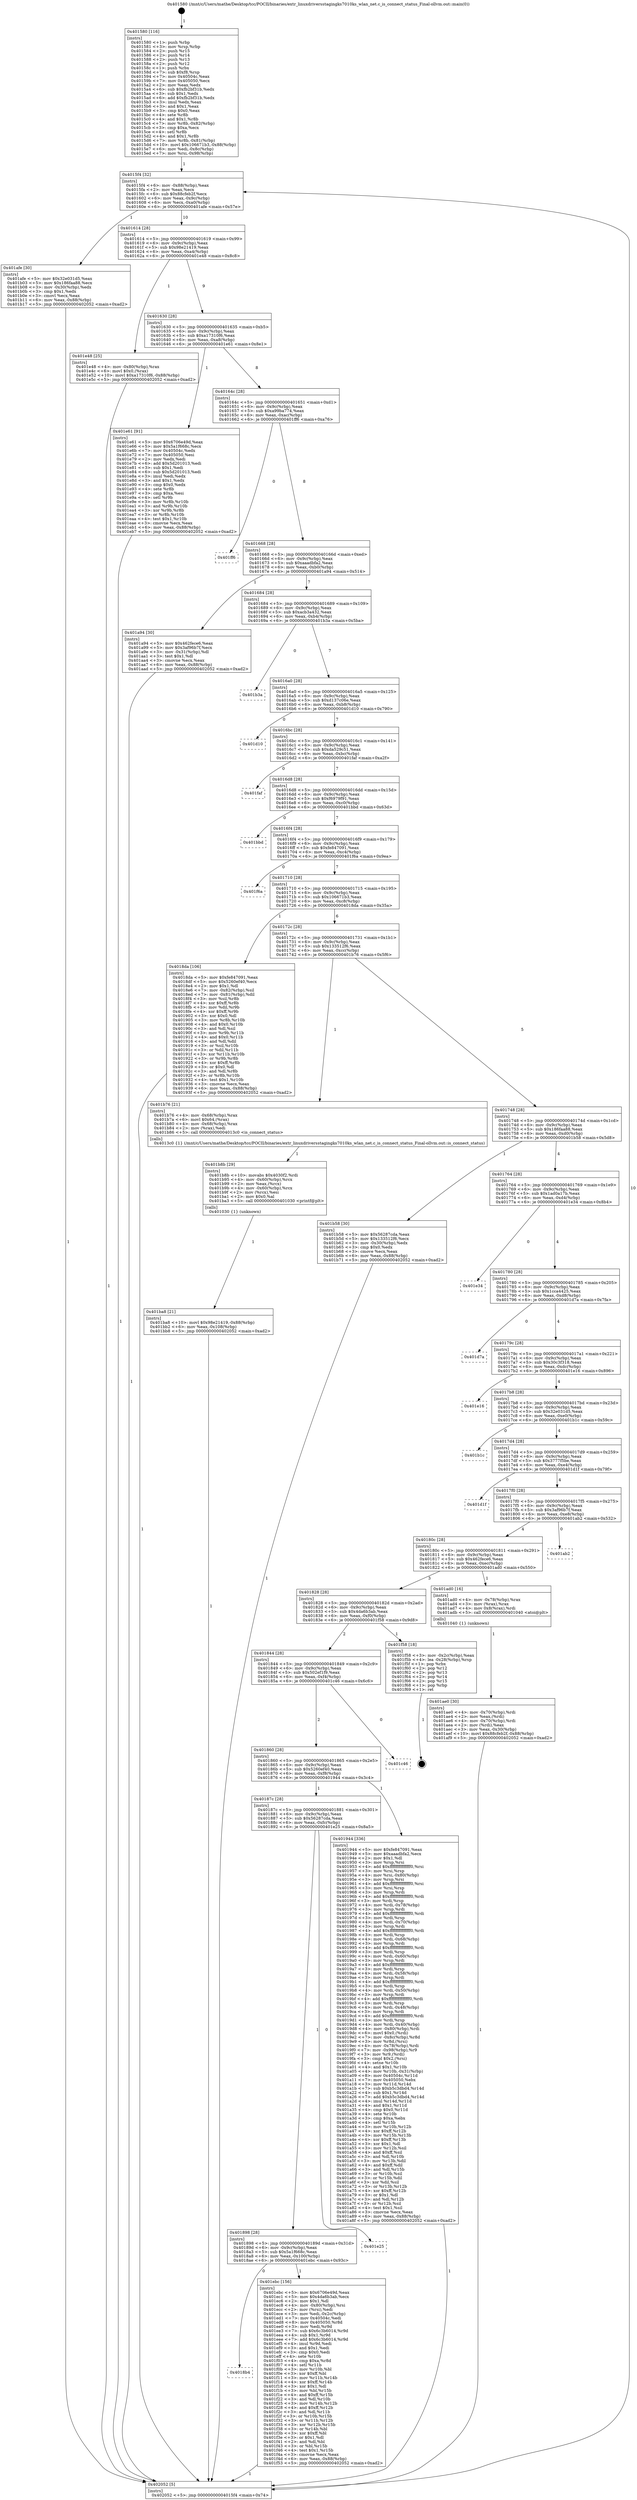digraph "0x401580" {
  label = "0x401580 (/mnt/c/Users/mathe/Desktop/tcc/POCII/binaries/extr_linuxdriversstagingks7010ks_wlan_net.c_is_connect_status_Final-ollvm.out::main(0))"
  labelloc = "t"
  node[shape=record]

  Entry [label="",width=0.3,height=0.3,shape=circle,fillcolor=black,style=filled]
  "0x4015f4" [label="{
     0x4015f4 [32]\l
     | [instrs]\l
     &nbsp;&nbsp;0x4015f4 \<+6\>: mov -0x88(%rbp),%eax\l
     &nbsp;&nbsp;0x4015fa \<+2\>: mov %eax,%ecx\l
     &nbsp;&nbsp;0x4015fc \<+6\>: sub $0x88cfeb2f,%ecx\l
     &nbsp;&nbsp;0x401602 \<+6\>: mov %eax,-0x9c(%rbp)\l
     &nbsp;&nbsp;0x401608 \<+6\>: mov %ecx,-0xa0(%rbp)\l
     &nbsp;&nbsp;0x40160e \<+6\>: je 0000000000401afe \<main+0x57e\>\l
  }"]
  "0x401afe" [label="{
     0x401afe [30]\l
     | [instrs]\l
     &nbsp;&nbsp;0x401afe \<+5\>: mov $0x32e031d5,%eax\l
     &nbsp;&nbsp;0x401b03 \<+5\>: mov $0x186faa88,%ecx\l
     &nbsp;&nbsp;0x401b08 \<+3\>: mov -0x30(%rbp),%edx\l
     &nbsp;&nbsp;0x401b0b \<+3\>: cmp $0x1,%edx\l
     &nbsp;&nbsp;0x401b0e \<+3\>: cmovl %ecx,%eax\l
     &nbsp;&nbsp;0x401b11 \<+6\>: mov %eax,-0x88(%rbp)\l
     &nbsp;&nbsp;0x401b17 \<+5\>: jmp 0000000000402052 \<main+0xad2\>\l
  }"]
  "0x401614" [label="{
     0x401614 [28]\l
     | [instrs]\l
     &nbsp;&nbsp;0x401614 \<+5\>: jmp 0000000000401619 \<main+0x99\>\l
     &nbsp;&nbsp;0x401619 \<+6\>: mov -0x9c(%rbp),%eax\l
     &nbsp;&nbsp;0x40161f \<+5\>: sub $0x98e21419,%eax\l
     &nbsp;&nbsp;0x401624 \<+6\>: mov %eax,-0xa4(%rbp)\l
     &nbsp;&nbsp;0x40162a \<+6\>: je 0000000000401e48 \<main+0x8c8\>\l
  }"]
  Exit [label="",width=0.3,height=0.3,shape=circle,fillcolor=black,style=filled,peripheries=2]
  "0x401e48" [label="{
     0x401e48 [25]\l
     | [instrs]\l
     &nbsp;&nbsp;0x401e48 \<+4\>: mov -0x80(%rbp),%rax\l
     &nbsp;&nbsp;0x401e4c \<+6\>: movl $0x0,(%rax)\l
     &nbsp;&nbsp;0x401e52 \<+10\>: movl $0xa17310f6,-0x88(%rbp)\l
     &nbsp;&nbsp;0x401e5c \<+5\>: jmp 0000000000402052 \<main+0xad2\>\l
  }"]
  "0x401630" [label="{
     0x401630 [28]\l
     | [instrs]\l
     &nbsp;&nbsp;0x401630 \<+5\>: jmp 0000000000401635 \<main+0xb5\>\l
     &nbsp;&nbsp;0x401635 \<+6\>: mov -0x9c(%rbp),%eax\l
     &nbsp;&nbsp;0x40163b \<+5\>: sub $0xa17310f6,%eax\l
     &nbsp;&nbsp;0x401640 \<+6\>: mov %eax,-0xa8(%rbp)\l
     &nbsp;&nbsp;0x401646 \<+6\>: je 0000000000401e61 \<main+0x8e1\>\l
  }"]
  "0x4018b4" [label="{
     0x4018b4\l
  }", style=dashed]
  "0x401e61" [label="{
     0x401e61 [91]\l
     | [instrs]\l
     &nbsp;&nbsp;0x401e61 \<+5\>: mov $0x6706e49d,%eax\l
     &nbsp;&nbsp;0x401e66 \<+5\>: mov $0x5a1f668c,%ecx\l
     &nbsp;&nbsp;0x401e6b \<+7\>: mov 0x40504c,%edx\l
     &nbsp;&nbsp;0x401e72 \<+7\>: mov 0x405050,%esi\l
     &nbsp;&nbsp;0x401e79 \<+2\>: mov %edx,%edi\l
     &nbsp;&nbsp;0x401e7b \<+6\>: add $0x5d201013,%edi\l
     &nbsp;&nbsp;0x401e81 \<+3\>: sub $0x1,%edi\l
     &nbsp;&nbsp;0x401e84 \<+6\>: sub $0x5d201013,%edi\l
     &nbsp;&nbsp;0x401e8a \<+3\>: imul %edi,%edx\l
     &nbsp;&nbsp;0x401e8d \<+3\>: and $0x1,%edx\l
     &nbsp;&nbsp;0x401e90 \<+3\>: cmp $0x0,%edx\l
     &nbsp;&nbsp;0x401e93 \<+4\>: sete %r8b\l
     &nbsp;&nbsp;0x401e97 \<+3\>: cmp $0xa,%esi\l
     &nbsp;&nbsp;0x401e9a \<+4\>: setl %r9b\l
     &nbsp;&nbsp;0x401e9e \<+3\>: mov %r8b,%r10b\l
     &nbsp;&nbsp;0x401ea1 \<+3\>: and %r9b,%r10b\l
     &nbsp;&nbsp;0x401ea4 \<+3\>: xor %r9b,%r8b\l
     &nbsp;&nbsp;0x401ea7 \<+3\>: or %r8b,%r10b\l
     &nbsp;&nbsp;0x401eaa \<+4\>: test $0x1,%r10b\l
     &nbsp;&nbsp;0x401eae \<+3\>: cmovne %ecx,%eax\l
     &nbsp;&nbsp;0x401eb1 \<+6\>: mov %eax,-0x88(%rbp)\l
     &nbsp;&nbsp;0x401eb7 \<+5\>: jmp 0000000000402052 \<main+0xad2\>\l
  }"]
  "0x40164c" [label="{
     0x40164c [28]\l
     | [instrs]\l
     &nbsp;&nbsp;0x40164c \<+5\>: jmp 0000000000401651 \<main+0xd1\>\l
     &nbsp;&nbsp;0x401651 \<+6\>: mov -0x9c(%rbp),%eax\l
     &nbsp;&nbsp;0x401657 \<+5\>: sub $0xa99ba774,%eax\l
     &nbsp;&nbsp;0x40165c \<+6\>: mov %eax,-0xac(%rbp)\l
     &nbsp;&nbsp;0x401662 \<+6\>: je 0000000000401ff6 \<main+0xa76\>\l
  }"]
  "0x401ebc" [label="{
     0x401ebc [156]\l
     | [instrs]\l
     &nbsp;&nbsp;0x401ebc \<+5\>: mov $0x6706e49d,%eax\l
     &nbsp;&nbsp;0x401ec1 \<+5\>: mov $0x4da6b3ab,%ecx\l
     &nbsp;&nbsp;0x401ec6 \<+2\>: mov $0x1,%dl\l
     &nbsp;&nbsp;0x401ec8 \<+4\>: mov -0x80(%rbp),%rsi\l
     &nbsp;&nbsp;0x401ecc \<+2\>: mov (%rsi),%edi\l
     &nbsp;&nbsp;0x401ece \<+3\>: mov %edi,-0x2c(%rbp)\l
     &nbsp;&nbsp;0x401ed1 \<+7\>: mov 0x40504c,%edi\l
     &nbsp;&nbsp;0x401ed8 \<+8\>: mov 0x405050,%r8d\l
     &nbsp;&nbsp;0x401ee0 \<+3\>: mov %edi,%r9d\l
     &nbsp;&nbsp;0x401ee3 \<+7\>: sub $0x6c3b6014,%r9d\l
     &nbsp;&nbsp;0x401eea \<+4\>: sub $0x1,%r9d\l
     &nbsp;&nbsp;0x401eee \<+7\>: add $0x6c3b6014,%r9d\l
     &nbsp;&nbsp;0x401ef5 \<+4\>: imul %r9d,%edi\l
     &nbsp;&nbsp;0x401ef9 \<+3\>: and $0x1,%edi\l
     &nbsp;&nbsp;0x401efc \<+3\>: cmp $0x0,%edi\l
     &nbsp;&nbsp;0x401eff \<+4\>: sete %r10b\l
     &nbsp;&nbsp;0x401f03 \<+4\>: cmp $0xa,%r8d\l
     &nbsp;&nbsp;0x401f07 \<+4\>: setl %r11b\l
     &nbsp;&nbsp;0x401f0b \<+3\>: mov %r10b,%bl\l
     &nbsp;&nbsp;0x401f0e \<+3\>: xor $0xff,%bl\l
     &nbsp;&nbsp;0x401f11 \<+3\>: mov %r11b,%r14b\l
     &nbsp;&nbsp;0x401f14 \<+4\>: xor $0xff,%r14b\l
     &nbsp;&nbsp;0x401f18 \<+3\>: xor $0x1,%dl\l
     &nbsp;&nbsp;0x401f1b \<+3\>: mov %bl,%r15b\l
     &nbsp;&nbsp;0x401f1e \<+4\>: and $0xff,%r15b\l
     &nbsp;&nbsp;0x401f22 \<+3\>: and %dl,%r10b\l
     &nbsp;&nbsp;0x401f25 \<+3\>: mov %r14b,%r12b\l
     &nbsp;&nbsp;0x401f28 \<+4\>: and $0xff,%r12b\l
     &nbsp;&nbsp;0x401f2c \<+3\>: and %dl,%r11b\l
     &nbsp;&nbsp;0x401f2f \<+3\>: or %r10b,%r15b\l
     &nbsp;&nbsp;0x401f32 \<+3\>: or %r11b,%r12b\l
     &nbsp;&nbsp;0x401f35 \<+3\>: xor %r12b,%r15b\l
     &nbsp;&nbsp;0x401f38 \<+3\>: or %r14b,%bl\l
     &nbsp;&nbsp;0x401f3b \<+3\>: xor $0xff,%bl\l
     &nbsp;&nbsp;0x401f3e \<+3\>: or $0x1,%dl\l
     &nbsp;&nbsp;0x401f41 \<+2\>: and %dl,%bl\l
     &nbsp;&nbsp;0x401f43 \<+3\>: or %bl,%r15b\l
     &nbsp;&nbsp;0x401f46 \<+4\>: test $0x1,%r15b\l
     &nbsp;&nbsp;0x401f4a \<+3\>: cmovne %ecx,%eax\l
     &nbsp;&nbsp;0x401f4d \<+6\>: mov %eax,-0x88(%rbp)\l
     &nbsp;&nbsp;0x401f53 \<+5\>: jmp 0000000000402052 \<main+0xad2\>\l
  }"]
  "0x401ff6" [label="{
     0x401ff6\l
  }", style=dashed]
  "0x401668" [label="{
     0x401668 [28]\l
     | [instrs]\l
     &nbsp;&nbsp;0x401668 \<+5\>: jmp 000000000040166d \<main+0xed\>\l
     &nbsp;&nbsp;0x40166d \<+6\>: mov -0x9c(%rbp),%eax\l
     &nbsp;&nbsp;0x401673 \<+5\>: sub $0xaaadbfa2,%eax\l
     &nbsp;&nbsp;0x401678 \<+6\>: mov %eax,-0xb0(%rbp)\l
     &nbsp;&nbsp;0x40167e \<+6\>: je 0000000000401a94 \<main+0x514\>\l
  }"]
  "0x401898" [label="{
     0x401898 [28]\l
     | [instrs]\l
     &nbsp;&nbsp;0x401898 \<+5\>: jmp 000000000040189d \<main+0x31d\>\l
     &nbsp;&nbsp;0x40189d \<+6\>: mov -0x9c(%rbp),%eax\l
     &nbsp;&nbsp;0x4018a3 \<+5\>: sub $0x5a1f668c,%eax\l
     &nbsp;&nbsp;0x4018a8 \<+6\>: mov %eax,-0x100(%rbp)\l
     &nbsp;&nbsp;0x4018ae \<+6\>: je 0000000000401ebc \<main+0x93c\>\l
  }"]
  "0x401a94" [label="{
     0x401a94 [30]\l
     | [instrs]\l
     &nbsp;&nbsp;0x401a94 \<+5\>: mov $0x462fece6,%eax\l
     &nbsp;&nbsp;0x401a99 \<+5\>: mov $0x3af96b7f,%ecx\l
     &nbsp;&nbsp;0x401a9e \<+3\>: mov -0x31(%rbp),%dl\l
     &nbsp;&nbsp;0x401aa1 \<+3\>: test $0x1,%dl\l
     &nbsp;&nbsp;0x401aa4 \<+3\>: cmovne %ecx,%eax\l
     &nbsp;&nbsp;0x401aa7 \<+6\>: mov %eax,-0x88(%rbp)\l
     &nbsp;&nbsp;0x401aad \<+5\>: jmp 0000000000402052 \<main+0xad2\>\l
  }"]
  "0x401684" [label="{
     0x401684 [28]\l
     | [instrs]\l
     &nbsp;&nbsp;0x401684 \<+5\>: jmp 0000000000401689 \<main+0x109\>\l
     &nbsp;&nbsp;0x401689 \<+6\>: mov -0x9c(%rbp),%eax\l
     &nbsp;&nbsp;0x40168f \<+5\>: sub $0xacb3a432,%eax\l
     &nbsp;&nbsp;0x401694 \<+6\>: mov %eax,-0xb4(%rbp)\l
     &nbsp;&nbsp;0x40169a \<+6\>: je 0000000000401b3a \<main+0x5ba\>\l
  }"]
  "0x401e25" [label="{
     0x401e25\l
  }", style=dashed]
  "0x401b3a" [label="{
     0x401b3a\l
  }", style=dashed]
  "0x4016a0" [label="{
     0x4016a0 [28]\l
     | [instrs]\l
     &nbsp;&nbsp;0x4016a0 \<+5\>: jmp 00000000004016a5 \<main+0x125\>\l
     &nbsp;&nbsp;0x4016a5 \<+6\>: mov -0x9c(%rbp),%eax\l
     &nbsp;&nbsp;0x4016ab \<+5\>: sub $0xd137c06e,%eax\l
     &nbsp;&nbsp;0x4016b0 \<+6\>: mov %eax,-0xb8(%rbp)\l
     &nbsp;&nbsp;0x4016b6 \<+6\>: je 0000000000401d10 \<main+0x790\>\l
  }"]
  "0x401ba8" [label="{
     0x401ba8 [21]\l
     | [instrs]\l
     &nbsp;&nbsp;0x401ba8 \<+10\>: movl $0x98e21419,-0x88(%rbp)\l
     &nbsp;&nbsp;0x401bb2 \<+6\>: mov %eax,-0x108(%rbp)\l
     &nbsp;&nbsp;0x401bb8 \<+5\>: jmp 0000000000402052 \<main+0xad2\>\l
  }"]
  "0x401d10" [label="{
     0x401d10\l
  }", style=dashed]
  "0x4016bc" [label="{
     0x4016bc [28]\l
     | [instrs]\l
     &nbsp;&nbsp;0x4016bc \<+5\>: jmp 00000000004016c1 \<main+0x141\>\l
     &nbsp;&nbsp;0x4016c1 \<+6\>: mov -0x9c(%rbp),%eax\l
     &nbsp;&nbsp;0x4016c7 \<+5\>: sub $0xda529c51,%eax\l
     &nbsp;&nbsp;0x4016cc \<+6\>: mov %eax,-0xbc(%rbp)\l
     &nbsp;&nbsp;0x4016d2 \<+6\>: je 0000000000401faf \<main+0xa2f\>\l
  }"]
  "0x401b8b" [label="{
     0x401b8b [29]\l
     | [instrs]\l
     &nbsp;&nbsp;0x401b8b \<+10\>: movabs $0x4030f2,%rdi\l
     &nbsp;&nbsp;0x401b95 \<+4\>: mov -0x60(%rbp),%rcx\l
     &nbsp;&nbsp;0x401b99 \<+2\>: mov %eax,(%rcx)\l
     &nbsp;&nbsp;0x401b9b \<+4\>: mov -0x60(%rbp),%rcx\l
     &nbsp;&nbsp;0x401b9f \<+2\>: mov (%rcx),%esi\l
     &nbsp;&nbsp;0x401ba1 \<+2\>: mov $0x0,%al\l
     &nbsp;&nbsp;0x401ba3 \<+5\>: call 0000000000401030 \<printf@plt\>\l
     | [calls]\l
     &nbsp;&nbsp;0x401030 \{1\} (unknown)\l
  }"]
  "0x401faf" [label="{
     0x401faf\l
  }", style=dashed]
  "0x4016d8" [label="{
     0x4016d8 [28]\l
     | [instrs]\l
     &nbsp;&nbsp;0x4016d8 \<+5\>: jmp 00000000004016dd \<main+0x15d\>\l
     &nbsp;&nbsp;0x4016dd \<+6\>: mov -0x9c(%rbp),%eax\l
     &nbsp;&nbsp;0x4016e3 \<+5\>: sub $0xf6979f91,%eax\l
     &nbsp;&nbsp;0x4016e8 \<+6\>: mov %eax,-0xc0(%rbp)\l
     &nbsp;&nbsp;0x4016ee \<+6\>: je 0000000000401bbd \<main+0x63d\>\l
  }"]
  "0x401ae0" [label="{
     0x401ae0 [30]\l
     | [instrs]\l
     &nbsp;&nbsp;0x401ae0 \<+4\>: mov -0x70(%rbp),%rdi\l
     &nbsp;&nbsp;0x401ae4 \<+2\>: mov %eax,(%rdi)\l
     &nbsp;&nbsp;0x401ae6 \<+4\>: mov -0x70(%rbp),%rdi\l
     &nbsp;&nbsp;0x401aea \<+2\>: mov (%rdi),%eax\l
     &nbsp;&nbsp;0x401aec \<+3\>: mov %eax,-0x30(%rbp)\l
     &nbsp;&nbsp;0x401aef \<+10\>: movl $0x88cfeb2f,-0x88(%rbp)\l
     &nbsp;&nbsp;0x401af9 \<+5\>: jmp 0000000000402052 \<main+0xad2\>\l
  }"]
  "0x401bbd" [label="{
     0x401bbd\l
  }", style=dashed]
  "0x4016f4" [label="{
     0x4016f4 [28]\l
     | [instrs]\l
     &nbsp;&nbsp;0x4016f4 \<+5\>: jmp 00000000004016f9 \<main+0x179\>\l
     &nbsp;&nbsp;0x4016f9 \<+6\>: mov -0x9c(%rbp),%eax\l
     &nbsp;&nbsp;0x4016ff \<+5\>: sub $0xfe847091,%eax\l
     &nbsp;&nbsp;0x401704 \<+6\>: mov %eax,-0xc4(%rbp)\l
     &nbsp;&nbsp;0x40170a \<+6\>: je 0000000000401f6a \<main+0x9ea\>\l
  }"]
  "0x40187c" [label="{
     0x40187c [28]\l
     | [instrs]\l
     &nbsp;&nbsp;0x40187c \<+5\>: jmp 0000000000401881 \<main+0x301\>\l
     &nbsp;&nbsp;0x401881 \<+6\>: mov -0x9c(%rbp),%eax\l
     &nbsp;&nbsp;0x401887 \<+5\>: sub $0x56287cda,%eax\l
     &nbsp;&nbsp;0x40188c \<+6\>: mov %eax,-0xfc(%rbp)\l
     &nbsp;&nbsp;0x401892 \<+6\>: je 0000000000401e25 \<main+0x8a5\>\l
  }"]
  "0x401f6a" [label="{
     0x401f6a\l
  }", style=dashed]
  "0x401710" [label="{
     0x401710 [28]\l
     | [instrs]\l
     &nbsp;&nbsp;0x401710 \<+5\>: jmp 0000000000401715 \<main+0x195\>\l
     &nbsp;&nbsp;0x401715 \<+6\>: mov -0x9c(%rbp),%eax\l
     &nbsp;&nbsp;0x40171b \<+5\>: sub $0x106671b3,%eax\l
     &nbsp;&nbsp;0x401720 \<+6\>: mov %eax,-0xc8(%rbp)\l
     &nbsp;&nbsp;0x401726 \<+6\>: je 00000000004018da \<main+0x35a\>\l
  }"]
  "0x401944" [label="{
     0x401944 [336]\l
     | [instrs]\l
     &nbsp;&nbsp;0x401944 \<+5\>: mov $0xfe847091,%eax\l
     &nbsp;&nbsp;0x401949 \<+5\>: mov $0xaaadbfa2,%ecx\l
     &nbsp;&nbsp;0x40194e \<+2\>: mov $0x1,%dl\l
     &nbsp;&nbsp;0x401950 \<+3\>: mov %rsp,%rsi\l
     &nbsp;&nbsp;0x401953 \<+4\>: add $0xfffffffffffffff0,%rsi\l
     &nbsp;&nbsp;0x401957 \<+3\>: mov %rsi,%rsp\l
     &nbsp;&nbsp;0x40195a \<+4\>: mov %rsi,-0x80(%rbp)\l
     &nbsp;&nbsp;0x40195e \<+3\>: mov %rsp,%rsi\l
     &nbsp;&nbsp;0x401961 \<+4\>: add $0xfffffffffffffff0,%rsi\l
     &nbsp;&nbsp;0x401965 \<+3\>: mov %rsi,%rsp\l
     &nbsp;&nbsp;0x401968 \<+3\>: mov %rsp,%rdi\l
     &nbsp;&nbsp;0x40196b \<+4\>: add $0xfffffffffffffff0,%rdi\l
     &nbsp;&nbsp;0x40196f \<+3\>: mov %rdi,%rsp\l
     &nbsp;&nbsp;0x401972 \<+4\>: mov %rdi,-0x78(%rbp)\l
     &nbsp;&nbsp;0x401976 \<+3\>: mov %rsp,%rdi\l
     &nbsp;&nbsp;0x401979 \<+4\>: add $0xfffffffffffffff0,%rdi\l
     &nbsp;&nbsp;0x40197d \<+3\>: mov %rdi,%rsp\l
     &nbsp;&nbsp;0x401980 \<+4\>: mov %rdi,-0x70(%rbp)\l
     &nbsp;&nbsp;0x401984 \<+3\>: mov %rsp,%rdi\l
     &nbsp;&nbsp;0x401987 \<+4\>: add $0xfffffffffffffff0,%rdi\l
     &nbsp;&nbsp;0x40198b \<+3\>: mov %rdi,%rsp\l
     &nbsp;&nbsp;0x40198e \<+4\>: mov %rdi,-0x68(%rbp)\l
     &nbsp;&nbsp;0x401992 \<+3\>: mov %rsp,%rdi\l
     &nbsp;&nbsp;0x401995 \<+4\>: add $0xfffffffffffffff0,%rdi\l
     &nbsp;&nbsp;0x401999 \<+3\>: mov %rdi,%rsp\l
     &nbsp;&nbsp;0x40199c \<+4\>: mov %rdi,-0x60(%rbp)\l
     &nbsp;&nbsp;0x4019a0 \<+3\>: mov %rsp,%rdi\l
     &nbsp;&nbsp;0x4019a3 \<+4\>: add $0xfffffffffffffff0,%rdi\l
     &nbsp;&nbsp;0x4019a7 \<+3\>: mov %rdi,%rsp\l
     &nbsp;&nbsp;0x4019aa \<+4\>: mov %rdi,-0x58(%rbp)\l
     &nbsp;&nbsp;0x4019ae \<+3\>: mov %rsp,%rdi\l
     &nbsp;&nbsp;0x4019b1 \<+4\>: add $0xfffffffffffffff0,%rdi\l
     &nbsp;&nbsp;0x4019b5 \<+3\>: mov %rdi,%rsp\l
     &nbsp;&nbsp;0x4019b8 \<+4\>: mov %rdi,-0x50(%rbp)\l
     &nbsp;&nbsp;0x4019bc \<+3\>: mov %rsp,%rdi\l
     &nbsp;&nbsp;0x4019bf \<+4\>: add $0xfffffffffffffff0,%rdi\l
     &nbsp;&nbsp;0x4019c3 \<+3\>: mov %rdi,%rsp\l
     &nbsp;&nbsp;0x4019c6 \<+4\>: mov %rdi,-0x48(%rbp)\l
     &nbsp;&nbsp;0x4019ca \<+3\>: mov %rsp,%rdi\l
     &nbsp;&nbsp;0x4019cd \<+4\>: add $0xfffffffffffffff0,%rdi\l
     &nbsp;&nbsp;0x4019d1 \<+3\>: mov %rdi,%rsp\l
     &nbsp;&nbsp;0x4019d4 \<+4\>: mov %rdi,-0x40(%rbp)\l
     &nbsp;&nbsp;0x4019d8 \<+4\>: mov -0x80(%rbp),%rdi\l
     &nbsp;&nbsp;0x4019dc \<+6\>: movl $0x0,(%rdi)\l
     &nbsp;&nbsp;0x4019e2 \<+7\>: mov -0x8c(%rbp),%r8d\l
     &nbsp;&nbsp;0x4019e9 \<+3\>: mov %r8d,(%rsi)\l
     &nbsp;&nbsp;0x4019ec \<+4\>: mov -0x78(%rbp),%rdi\l
     &nbsp;&nbsp;0x4019f0 \<+7\>: mov -0x98(%rbp),%r9\l
     &nbsp;&nbsp;0x4019f7 \<+3\>: mov %r9,(%rdi)\l
     &nbsp;&nbsp;0x4019fa \<+3\>: cmpl $0x2,(%rsi)\l
     &nbsp;&nbsp;0x4019fd \<+4\>: setne %r10b\l
     &nbsp;&nbsp;0x401a01 \<+4\>: and $0x1,%r10b\l
     &nbsp;&nbsp;0x401a05 \<+4\>: mov %r10b,-0x31(%rbp)\l
     &nbsp;&nbsp;0x401a09 \<+8\>: mov 0x40504c,%r11d\l
     &nbsp;&nbsp;0x401a11 \<+7\>: mov 0x405050,%ebx\l
     &nbsp;&nbsp;0x401a18 \<+3\>: mov %r11d,%r14d\l
     &nbsp;&nbsp;0x401a1b \<+7\>: sub $0xb5c3dbd4,%r14d\l
     &nbsp;&nbsp;0x401a22 \<+4\>: sub $0x1,%r14d\l
     &nbsp;&nbsp;0x401a26 \<+7\>: add $0xb5c3dbd4,%r14d\l
     &nbsp;&nbsp;0x401a2d \<+4\>: imul %r14d,%r11d\l
     &nbsp;&nbsp;0x401a31 \<+4\>: and $0x1,%r11d\l
     &nbsp;&nbsp;0x401a35 \<+4\>: cmp $0x0,%r11d\l
     &nbsp;&nbsp;0x401a39 \<+4\>: sete %r10b\l
     &nbsp;&nbsp;0x401a3d \<+3\>: cmp $0xa,%ebx\l
     &nbsp;&nbsp;0x401a40 \<+4\>: setl %r15b\l
     &nbsp;&nbsp;0x401a44 \<+3\>: mov %r10b,%r12b\l
     &nbsp;&nbsp;0x401a47 \<+4\>: xor $0xff,%r12b\l
     &nbsp;&nbsp;0x401a4b \<+3\>: mov %r15b,%r13b\l
     &nbsp;&nbsp;0x401a4e \<+4\>: xor $0xff,%r13b\l
     &nbsp;&nbsp;0x401a52 \<+3\>: xor $0x1,%dl\l
     &nbsp;&nbsp;0x401a55 \<+3\>: mov %r12b,%sil\l
     &nbsp;&nbsp;0x401a58 \<+4\>: and $0xff,%sil\l
     &nbsp;&nbsp;0x401a5c \<+3\>: and %dl,%r10b\l
     &nbsp;&nbsp;0x401a5f \<+3\>: mov %r13b,%dil\l
     &nbsp;&nbsp;0x401a62 \<+4\>: and $0xff,%dil\l
     &nbsp;&nbsp;0x401a66 \<+3\>: and %dl,%r15b\l
     &nbsp;&nbsp;0x401a69 \<+3\>: or %r10b,%sil\l
     &nbsp;&nbsp;0x401a6c \<+3\>: or %r15b,%dil\l
     &nbsp;&nbsp;0x401a6f \<+3\>: xor %dil,%sil\l
     &nbsp;&nbsp;0x401a72 \<+3\>: or %r13b,%r12b\l
     &nbsp;&nbsp;0x401a75 \<+4\>: xor $0xff,%r12b\l
     &nbsp;&nbsp;0x401a79 \<+3\>: or $0x1,%dl\l
     &nbsp;&nbsp;0x401a7c \<+3\>: and %dl,%r12b\l
     &nbsp;&nbsp;0x401a7f \<+3\>: or %r12b,%sil\l
     &nbsp;&nbsp;0x401a82 \<+4\>: test $0x1,%sil\l
     &nbsp;&nbsp;0x401a86 \<+3\>: cmovne %ecx,%eax\l
     &nbsp;&nbsp;0x401a89 \<+6\>: mov %eax,-0x88(%rbp)\l
     &nbsp;&nbsp;0x401a8f \<+5\>: jmp 0000000000402052 \<main+0xad2\>\l
  }"]
  "0x4018da" [label="{
     0x4018da [106]\l
     | [instrs]\l
     &nbsp;&nbsp;0x4018da \<+5\>: mov $0xfe847091,%eax\l
     &nbsp;&nbsp;0x4018df \<+5\>: mov $0x5260ef40,%ecx\l
     &nbsp;&nbsp;0x4018e4 \<+2\>: mov $0x1,%dl\l
     &nbsp;&nbsp;0x4018e6 \<+7\>: mov -0x82(%rbp),%sil\l
     &nbsp;&nbsp;0x4018ed \<+7\>: mov -0x81(%rbp),%dil\l
     &nbsp;&nbsp;0x4018f4 \<+3\>: mov %sil,%r8b\l
     &nbsp;&nbsp;0x4018f7 \<+4\>: xor $0xff,%r8b\l
     &nbsp;&nbsp;0x4018fb \<+3\>: mov %dil,%r9b\l
     &nbsp;&nbsp;0x4018fe \<+4\>: xor $0xff,%r9b\l
     &nbsp;&nbsp;0x401902 \<+3\>: xor $0x0,%dl\l
     &nbsp;&nbsp;0x401905 \<+3\>: mov %r8b,%r10b\l
     &nbsp;&nbsp;0x401908 \<+4\>: and $0x0,%r10b\l
     &nbsp;&nbsp;0x40190c \<+3\>: and %dl,%sil\l
     &nbsp;&nbsp;0x40190f \<+3\>: mov %r9b,%r11b\l
     &nbsp;&nbsp;0x401912 \<+4\>: and $0x0,%r11b\l
     &nbsp;&nbsp;0x401916 \<+3\>: and %dl,%dil\l
     &nbsp;&nbsp;0x401919 \<+3\>: or %sil,%r10b\l
     &nbsp;&nbsp;0x40191c \<+3\>: or %dil,%r11b\l
     &nbsp;&nbsp;0x40191f \<+3\>: xor %r11b,%r10b\l
     &nbsp;&nbsp;0x401922 \<+3\>: or %r9b,%r8b\l
     &nbsp;&nbsp;0x401925 \<+4\>: xor $0xff,%r8b\l
     &nbsp;&nbsp;0x401929 \<+3\>: or $0x0,%dl\l
     &nbsp;&nbsp;0x40192c \<+3\>: and %dl,%r8b\l
     &nbsp;&nbsp;0x40192f \<+3\>: or %r8b,%r10b\l
     &nbsp;&nbsp;0x401932 \<+4\>: test $0x1,%r10b\l
     &nbsp;&nbsp;0x401936 \<+3\>: cmovne %ecx,%eax\l
     &nbsp;&nbsp;0x401939 \<+6\>: mov %eax,-0x88(%rbp)\l
     &nbsp;&nbsp;0x40193f \<+5\>: jmp 0000000000402052 \<main+0xad2\>\l
  }"]
  "0x40172c" [label="{
     0x40172c [28]\l
     | [instrs]\l
     &nbsp;&nbsp;0x40172c \<+5\>: jmp 0000000000401731 \<main+0x1b1\>\l
     &nbsp;&nbsp;0x401731 \<+6\>: mov -0x9c(%rbp),%eax\l
     &nbsp;&nbsp;0x401737 \<+5\>: sub $0x133512f6,%eax\l
     &nbsp;&nbsp;0x40173c \<+6\>: mov %eax,-0xcc(%rbp)\l
     &nbsp;&nbsp;0x401742 \<+6\>: je 0000000000401b76 \<main+0x5f6\>\l
  }"]
  "0x402052" [label="{
     0x402052 [5]\l
     | [instrs]\l
     &nbsp;&nbsp;0x402052 \<+5\>: jmp 00000000004015f4 \<main+0x74\>\l
  }"]
  "0x401580" [label="{
     0x401580 [116]\l
     | [instrs]\l
     &nbsp;&nbsp;0x401580 \<+1\>: push %rbp\l
     &nbsp;&nbsp;0x401581 \<+3\>: mov %rsp,%rbp\l
     &nbsp;&nbsp;0x401584 \<+2\>: push %r15\l
     &nbsp;&nbsp;0x401586 \<+2\>: push %r14\l
     &nbsp;&nbsp;0x401588 \<+2\>: push %r13\l
     &nbsp;&nbsp;0x40158a \<+2\>: push %r12\l
     &nbsp;&nbsp;0x40158c \<+1\>: push %rbx\l
     &nbsp;&nbsp;0x40158d \<+7\>: sub $0xf8,%rsp\l
     &nbsp;&nbsp;0x401594 \<+7\>: mov 0x40504c,%eax\l
     &nbsp;&nbsp;0x40159b \<+7\>: mov 0x405050,%ecx\l
     &nbsp;&nbsp;0x4015a2 \<+2\>: mov %eax,%edx\l
     &nbsp;&nbsp;0x4015a4 \<+6\>: sub $0xfb2bf31b,%edx\l
     &nbsp;&nbsp;0x4015aa \<+3\>: sub $0x1,%edx\l
     &nbsp;&nbsp;0x4015ad \<+6\>: add $0xfb2bf31b,%edx\l
     &nbsp;&nbsp;0x4015b3 \<+3\>: imul %edx,%eax\l
     &nbsp;&nbsp;0x4015b6 \<+3\>: and $0x1,%eax\l
     &nbsp;&nbsp;0x4015b9 \<+3\>: cmp $0x0,%eax\l
     &nbsp;&nbsp;0x4015bc \<+4\>: sete %r8b\l
     &nbsp;&nbsp;0x4015c0 \<+4\>: and $0x1,%r8b\l
     &nbsp;&nbsp;0x4015c4 \<+7\>: mov %r8b,-0x82(%rbp)\l
     &nbsp;&nbsp;0x4015cb \<+3\>: cmp $0xa,%ecx\l
     &nbsp;&nbsp;0x4015ce \<+4\>: setl %r8b\l
     &nbsp;&nbsp;0x4015d2 \<+4\>: and $0x1,%r8b\l
     &nbsp;&nbsp;0x4015d6 \<+7\>: mov %r8b,-0x81(%rbp)\l
     &nbsp;&nbsp;0x4015dd \<+10\>: movl $0x106671b3,-0x88(%rbp)\l
     &nbsp;&nbsp;0x4015e7 \<+6\>: mov %edi,-0x8c(%rbp)\l
     &nbsp;&nbsp;0x4015ed \<+7\>: mov %rsi,-0x98(%rbp)\l
  }"]
  "0x401860" [label="{
     0x401860 [28]\l
     | [instrs]\l
     &nbsp;&nbsp;0x401860 \<+5\>: jmp 0000000000401865 \<main+0x2e5\>\l
     &nbsp;&nbsp;0x401865 \<+6\>: mov -0x9c(%rbp),%eax\l
     &nbsp;&nbsp;0x40186b \<+5\>: sub $0x5260ef40,%eax\l
     &nbsp;&nbsp;0x401870 \<+6\>: mov %eax,-0xf8(%rbp)\l
     &nbsp;&nbsp;0x401876 \<+6\>: je 0000000000401944 \<main+0x3c4\>\l
  }"]
  "0x401b76" [label="{
     0x401b76 [21]\l
     | [instrs]\l
     &nbsp;&nbsp;0x401b76 \<+4\>: mov -0x68(%rbp),%rax\l
     &nbsp;&nbsp;0x401b7a \<+6\>: movl $0x64,(%rax)\l
     &nbsp;&nbsp;0x401b80 \<+4\>: mov -0x68(%rbp),%rax\l
     &nbsp;&nbsp;0x401b84 \<+2\>: mov (%rax),%edi\l
     &nbsp;&nbsp;0x401b86 \<+5\>: call 00000000004013c0 \<is_connect_status\>\l
     | [calls]\l
     &nbsp;&nbsp;0x4013c0 \{1\} (/mnt/c/Users/mathe/Desktop/tcc/POCII/binaries/extr_linuxdriversstagingks7010ks_wlan_net.c_is_connect_status_Final-ollvm.out::is_connect_status)\l
  }"]
  "0x401748" [label="{
     0x401748 [28]\l
     | [instrs]\l
     &nbsp;&nbsp;0x401748 \<+5\>: jmp 000000000040174d \<main+0x1cd\>\l
     &nbsp;&nbsp;0x40174d \<+6\>: mov -0x9c(%rbp),%eax\l
     &nbsp;&nbsp;0x401753 \<+5\>: sub $0x186faa88,%eax\l
     &nbsp;&nbsp;0x401758 \<+6\>: mov %eax,-0xd0(%rbp)\l
     &nbsp;&nbsp;0x40175e \<+6\>: je 0000000000401b58 \<main+0x5d8\>\l
  }"]
  "0x401c46" [label="{
     0x401c46\l
  }", style=dashed]
  "0x401b58" [label="{
     0x401b58 [30]\l
     | [instrs]\l
     &nbsp;&nbsp;0x401b58 \<+5\>: mov $0x56287cda,%eax\l
     &nbsp;&nbsp;0x401b5d \<+5\>: mov $0x133512f6,%ecx\l
     &nbsp;&nbsp;0x401b62 \<+3\>: mov -0x30(%rbp),%edx\l
     &nbsp;&nbsp;0x401b65 \<+3\>: cmp $0x0,%edx\l
     &nbsp;&nbsp;0x401b68 \<+3\>: cmove %ecx,%eax\l
     &nbsp;&nbsp;0x401b6b \<+6\>: mov %eax,-0x88(%rbp)\l
     &nbsp;&nbsp;0x401b71 \<+5\>: jmp 0000000000402052 \<main+0xad2\>\l
  }"]
  "0x401764" [label="{
     0x401764 [28]\l
     | [instrs]\l
     &nbsp;&nbsp;0x401764 \<+5\>: jmp 0000000000401769 \<main+0x1e9\>\l
     &nbsp;&nbsp;0x401769 \<+6\>: mov -0x9c(%rbp),%eax\l
     &nbsp;&nbsp;0x40176f \<+5\>: sub $0x1ad0a17b,%eax\l
     &nbsp;&nbsp;0x401774 \<+6\>: mov %eax,-0xd4(%rbp)\l
     &nbsp;&nbsp;0x40177a \<+6\>: je 0000000000401e34 \<main+0x8b4\>\l
  }"]
  "0x401844" [label="{
     0x401844 [28]\l
     | [instrs]\l
     &nbsp;&nbsp;0x401844 \<+5\>: jmp 0000000000401849 \<main+0x2c9\>\l
     &nbsp;&nbsp;0x401849 \<+6\>: mov -0x9c(%rbp),%eax\l
     &nbsp;&nbsp;0x40184f \<+5\>: sub $0x502ef1f9,%eax\l
     &nbsp;&nbsp;0x401854 \<+6\>: mov %eax,-0xf4(%rbp)\l
     &nbsp;&nbsp;0x40185a \<+6\>: je 0000000000401c46 \<main+0x6c6\>\l
  }"]
  "0x401e34" [label="{
     0x401e34\l
  }", style=dashed]
  "0x401780" [label="{
     0x401780 [28]\l
     | [instrs]\l
     &nbsp;&nbsp;0x401780 \<+5\>: jmp 0000000000401785 \<main+0x205\>\l
     &nbsp;&nbsp;0x401785 \<+6\>: mov -0x9c(%rbp),%eax\l
     &nbsp;&nbsp;0x40178b \<+5\>: sub $0x1cca4425,%eax\l
     &nbsp;&nbsp;0x401790 \<+6\>: mov %eax,-0xd8(%rbp)\l
     &nbsp;&nbsp;0x401796 \<+6\>: je 0000000000401d7a \<main+0x7fa\>\l
  }"]
  "0x401f58" [label="{
     0x401f58 [18]\l
     | [instrs]\l
     &nbsp;&nbsp;0x401f58 \<+3\>: mov -0x2c(%rbp),%eax\l
     &nbsp;&nbsp;0x401f5b \<+4\>: lea -0x28(%rbp),%rsp\l
     &nbsp;&nbsp;0x401f5f \<+1\>: pop %rbx\l
     &nbsp;&nbsp;0x401f60 \<+2\>: pop %r12\l
     &nbsp;&nbsp;0x401f62 \<+2\>: pop %r13\l
     &nbsp;&nbsp;0x401f64 \<+2\>: pop %r14\l
     &nbsp;&nbsp;0x401f66 \<+2\>: pop %r15\l
     &nbsp;&nbsp;0x401f68 \<+1\>: pop %rbp\l
     &nbsp;&nbsp;0x401f69 \<+1\>: ret\l
  }"]
  "0x401d7a" [label="{
     0x401d7a\l
  }", style=dashed]
  "0x40179c" [label="{
     0x40179c [28]\l
     | [instrs]\l
     &nbsp;&nbsp;0x40179c \<+5\>: jmp 00000000004017a1 \<main+0x221\>\l
     &nbsp;&nbsp;0x4017a1 \<+6\>: mov -0x9c(%rbp),%eax\l
     &nbsp;&nbsp;0x4017a7 \<+5\>: sub $0x30c3f318,%eax\l
     &nbsp;&nbsp;0x4017ac \<+6\>: mov %eax,-0xdc(%rbp)\l
     &nbsp;&nbsp;0x4017b2 \<+6\>: je 0000000000401e16 \<main+0x896\>\l
  }"]
  "0x401828" [label="{
     0x401828 [28]\l
     | [instrs]\l
     &nbsp;&nbsp;0x401828 \<+5\>: jmp 000000000040182d \<main+0x2ad\>\l
     &nbsp;&nbsp;0x40182d \<+6\>: mov -0x9c(%rbp),%eax\l
     &nbsp;&nbsp;0x401833 \<+5\>: sub $0x4da6b3ab,%eax\l
     &nbsp;&nbsp;0x401838 \<+6\>: mov %eax,-0xf0(%rbp)\l
     &nbsp;&nbsp;0x40183e \<+6\>: je 0000000000401f58 \<main+0x9d8\>\l
  }"]
  "0x401e16" [label="{
     0x401e16\l
  }", style=dashed]
  "0x4017b8" [label="{
     0x4017b8 [28]\l
     | [instrs]\l
     &nbsp;&nbsp;0x4017b8 \<+5\>: jmp 00000000004017bd \<main+0x23d\>\l
     &nbsp;&nbsp;0x4017bd \<+6\>: mov -0x9c(%rbp),%eax\l
     &nbsp;&nbsp;0x4017c3 \<+5\>: sub $0x32e031d5,%eax\l
     &nbsp;&nbsp;0x4017c8 \<+6\>: mov %eax,-0xe0(%rbp)\l
     &nbsp;&nbsp;0x4017ce \<+6\>: je 0000000000401b1c \<main+0x59c\>\l
  }"]
  "0x401ad0" [label="{
     0x401ad0 [16]\l
     | [instrs]\l
     &nbsp;&nbsp;0x401ad0 \<+4\>: mov -0x78(%rbp),%rax\l
     &nbsp;&nbsp;0x401ad4 \<+3\>: mov (%rax),%rax\l
     &nbsp;&nbsp;0x401ad7 \<+4\>: mov 0x8(%rax),%rdi\l
     &nbsp;&nbsp;0x401adb \<+5\>: call 0000000000401040 \<atoi@plt\>\l
     | [calls]\l
     &nbsp;&nbsp;0x401040 \{1\} (unknown)\l
  }"]
  "0x401b1c" [label="{
     0x401b1c\l
  }", style=dashed]
  "0x4017d4" [label="{
     0x4017d4 [28]\l
     | [instrs]\l
     &nbsp;&nbsp;0x4017d4 \<+5\>: jmp 00000000004017d9 \<main+0x259\>\l
     &nbsp;&nbsp;0x4017d9 \<+6\>: mov -0x9c(%rbp),%eax\l
     &nbsp;&nbsp;0x4017df \<+5\>: sub $0x3777f5be,%eax\l
     &nbsp;&nbsp;0x4017e4 \<+6\>: mov %eax,-0xe4(%rbp)\l
     &nbsp;&nbsp;0x4017ea \<+6\>: je 0000000000401d1f \<main+0x79f\>\l
  }"]
  "0x40180c" [label="{
     0x40180c [28]\l
     | [instrs]\l
     &nbsp;&nbsp;0x40180c \<+5\>: jmp 0000000000401811 \<main+0x291\>\l
     &nbsp;&nbsp;0x401811 \<+6\>: mov -0x9c(%rbp),%eax\l
     &nbsp;&nbsp;0x401817 \<+5\>: sub $0x462fece6,%eax\l
     &nbsp;&nbsp;0x40181c \<+6\>: mov %eax,-0xec(%rbp)\l
     &nbsp;&nbsp;0x401822 \<+6\>: je 0000000000401ad0 \<main+0x550\>\l
  }"]
  "0x401d1f" [label="{
     0x401d1f\l
  }", style=dashed]
  "0x4017f0" [label="{
     0x4017f0 [28]\l
     | [instrs]\l
     &nbsp;&nbsp;0x4017f0 \<+5\>: jmp 00000000004017f5 \<main+0x275\>\l
     &nbsp;&nbsp;0x4017f5 \<+6\>: mov -0x9c(%rbp),%eax\l
     &nbsp;&nbsp;0x4017fb \<+5\>: sub $0x3af96b7f,%eax\l
     &nbsp;&nbsp;0x401800 \<+6\>: mov %eax,-0xe8(%rbp)\l
     &nbsp;&nbsp;0x401806 \<+6\>: je 0000000000401ab2 \<main+0x532\>\l
  }"]
  "0x401ab2" [label="{
     0x401ab2\l
  }", style=dashed]
  Entry -> "0x401580" [label=" 1"]
  "0x4015f4" -> "0x401afe" [label=" 1"]
  "0x4015f4" -> "0x401614" [label=" 10"]
  "0x401f58" -> Exit [label=" 1"]
  "0x401614" -> "0x401e48" [label=" 1"]
  "0x401614" -> "0x401630" [label=" 9"]
  "0x401ebc" -> "0x402052" [label=" 1"]
  "0x401630" -> "0x401e61" [label=" 1"]
  "0x401630" -> "0x40164c" [label=" 8"]
  "0x401898" -> "0x4018b4" [label=" 0"]
  "0x40164c" -> "0x401ff6" [label=" 0"]
  "0x40164c" -> "0x401668" [label=" 8"]
  "0x401898" -> "0x401ebc" [label=" 1"]
  "0x401668" -> "0x401a94" [label=" 1"]
  "0x401668" -> "0x401684" [label=" 7"]
  "0x40187c" -> "0x401898" [label=" 1"]
  "0x401684" -> "0x401b3a" [label=" 0"]
  "0x401684" -> "0x4016a0" [label=" 7"]
  "0x40187c" -> "0x401e25" [label=" 0"]
  "0x4016a0" -> "0x401d10" [label=" 0"]
  "0x4016a0" -> "0x4016bc" [label=" 7"]
  "0x401e61" -> "0x402052" [label=" 1"]
  "0x4016bc" -> "0x401faf" [label=" 0"]
  "0x4016bc" -> "0x4016d8" [label=" 7"]
  "0x401e48" -> "0x402052" [label=" 1"]
  "0x4016d8" -> "0x401bbd" [label=" 0"]
  "0x4016d8" -> "0x4016f4" [label=" 7"]
  "0x401ba8" -> "0x402052" [label=" 1"]
  "0x4016f4" -> "0x401f6a" [label=" 0"]
  "0x4016f4" -> "0x401710" [label=" 7"]
  "0x401b76" -> "0x401b8b" [label=" 1"]
  "0x401710" -> "0x4018da" [label=" 1"]
  "0x401710" -> "0x40172c" [label=" 6"]
  "0x4018da" -> "0x402052" [label=" 1"]
  "0x401580" -> "0x4015f4" [label=" 1"]
  "0x402052" -> "0x4015f4" [label=" 10"]
  "0x401b58" -> "0x402052" [label=" 1"]
  "0x40172c" -> "0x401b76" [label=" 1"]
  "0x40172c" -> "0x401748" [label=" 5"]
  "0x401ae0" -> "0x402052" [label=" 1"]
  "0x401748" -> "0x401b58" [label=" 1"]
  "0x401748" -> "0x401764" [label=" 4"]
  "0x401ad0" -> "0x401ae0" [label=" 1"]
  "0x401764" -> "0x401e34" [label=" 0"]
  "0x401764" -> "0x401780" [label=" 4"]
  "0x401944" -> "0x402052" [label=" 1"]
  "0x401780" -> "0x401d7a" [label=" 0"]
  "0x401780" -> "0x40179c" [label=" 4"]
  "0x401b8b" -> "0x401ba8" [label=" 1"]
  "0x40179c" -> "0x401e16" [label=" 0"]
  "0x40179c" -> "0x4017b8" [label=" 4"]
  "0x401860" -> "0x401944" [label=" 1"]
  "0x4017b8" -> "0x401b1c" [label=" 0"]
  "0x4017b8" -> "0x4017d4" [label=" 4"]
  "0x401afe" -> "0x402052" [label=" 1"]
  "0x4017d4" -> "0x401d1f" [label=" 0"]
  "0x4017d4" -> "0x4017f0" [label=" 4"]
  "0x401844" -> "0x401c46" [label=" 0"]
  "0x4017f0" -> "0x401ab2" [label=" 0"]
  "0x4017f0" -> "0x40180c" [label=" 4"]
  "0x401844" -> "0x401860" [label=" 2"]
  "0x40180c" -> "0x401ad0" [label=" 1"]
  "0x40180c" -> "0x401828" [label=" 3"]
  "0x401860" -> "0x40187c" [label=" 1"]
  "0x401828" -> "0x401f58" [label=" 1"]
  "0x401828" -> "0x401844" [label=" 2"]
  "0x401a94" -> "0x402052" [label=" 1"]
}
